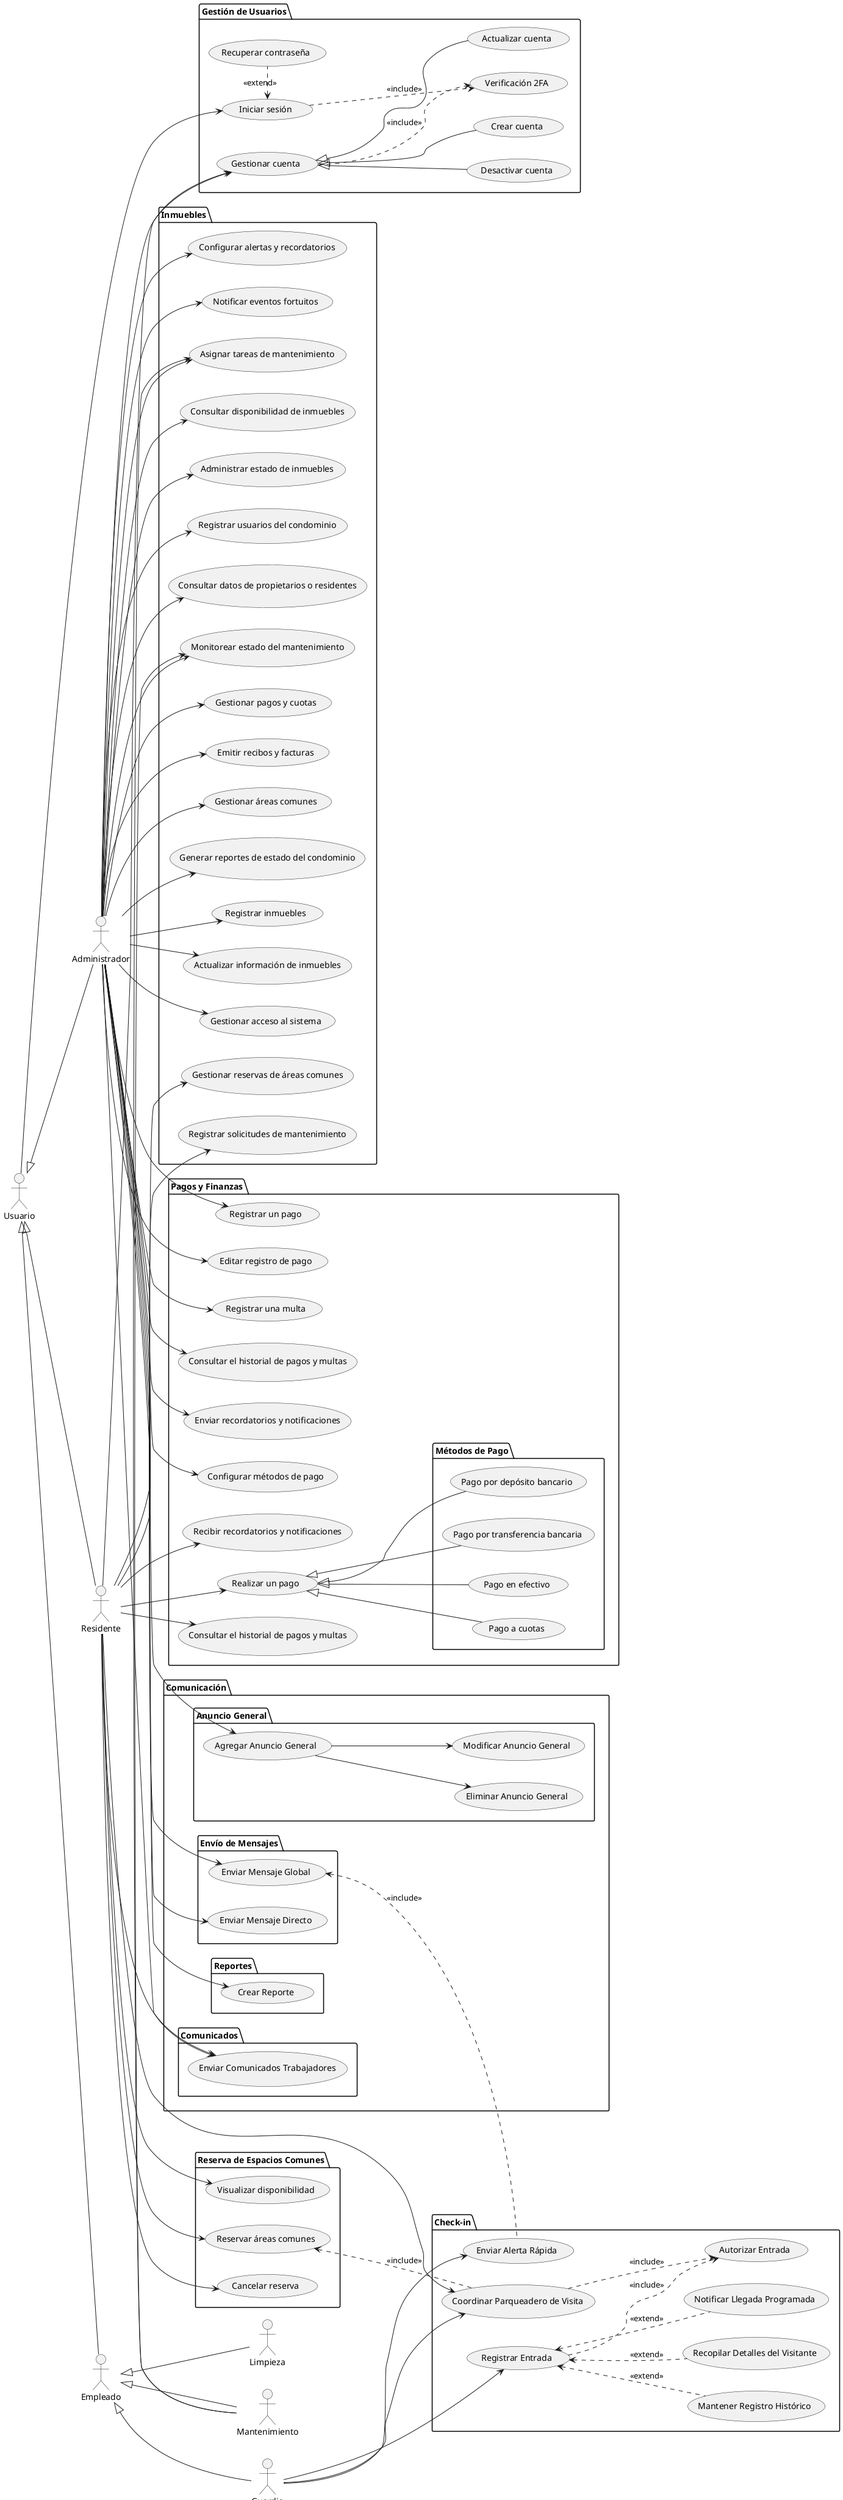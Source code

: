 @startuml
left to right direction

' Actores principales
actor "Administrador" as Admin
actor "Limpieza" as Limpieza
actor "Residente" as Departamento
actor "Mantenimiento" as Mantenimiento
actor "Empleado" as Empleado
actor "Usuario"
actor "Guardia" as Guardia

' Jerarquía de usuarios
Usuario <|-- Empleado
Usuario <|-- Admin
Usuario <|-- Departamento
Empleado <|-- Limpieza
Empleado <|-- Mantenimiento
Empleado <|-- Guardia

' Gestión de pagos y multas
package "Pagos y Finanzas"{



usecase "Realizar un pago" as UC1
package "Métodos de Pago" {
usecase "Pago en efectivo" as UC1_1
usecase "Pago por transferencia bancaria" as UC1_2
usecase "Pago por depósito bancario" as UC1_3
usecase "Pago a cuotas" as UC1_4
}
usecase "Consultar el historial de pagos y multas" as UC2
usecase "Recibir recordatorios y notificaciones" as UC3


usecase "Registrar un pago" as UC4
usecase "Editar registro de pago" as UC4_5
usecase "Registrar una multa" as UC5
usecase "Consultar el historial de pagos y multas" as UC6
usecase "Enviar recordatorios y notificaciones" as UC7
usecase "Configurar métodos de pago" as UC8
}


Departamento --> UC1
UC1 <|-- UC1_1
UC1 <|-- UC1_2
UC1 <|-- UC1_3
UC1 <|-- UC1_4


Departamento --> UC2
Departamento --> UC3

Admin --> UC4
Admin--> UC4_5
Admin --> UC5

Admin --> UC6
Admin --> UC7
Admin --> UC8

' Gestión de usuarios y administradores
package "Gestión de Usuarios" {
    usecase "Iniciar sesión" as IniciarSesion
    usecase "Verificación 2FA" as Verificacion2FA
    usecase "Recuperar contraseña" as RecuperarContraseña
    usecase "Gestionar cuenta" as GestionarCuenta
    usecase "Crear cuenta" as CrearCuenta
    usecase "Actualizar cuenta" as ActualizarCuenta
    usecase "Desactivar cuenta" as DesactivarCuenta
}

Admin --> GestionarCuenta
Usuario --> IniciarSesion
Departamento --> GestionarCuenta

GestionarCuenta <|-- CrearCuenta
GestionarCuenta <|-- ActualizarCuenta
GestionarCuenta <|-- DesactivarCuenta
GestionarCuenta ..> Verificacion2FA : <<include>>
IniciarSesion ..> Verificacion2FA : <<include>>
IniciarSesion <. RecuperarContraseña : <<extend>>

' Check-in
package "Check-in" {
    usecase "Registrar Entrada" as RegistrarEntrada
    usecase "Recopilar Detalles del Visitante" as RecopilarDetalles
    usecase "Notificar Llegada Programada" as NotificarLlegada
    usecase "Mantener Registro Histórico" as MantenerRegistro
    usecase "Enviar Alerta Rápida" as EnviarAlerta
    usecase "Coordinar Parqueadero de Visita" as CoordinarParqueadero
    usecase "Autorizar Entrada" as AutorizarEntrada
}

RegistrarEntrada <.. RecopilarDetalles : <<extend>>
RegistrarEntrada <.. NotificarLlegada : <<extend>>
RegistrarEntrada <.. MantenerRegistro : <<extend>>
RegistrarEntrada ..> AutorizarEntrada : <<include>>

CoordinarParqueadero ..> AutorizarEntrada : <<include>>

Guardia --> RegistrarEntrada
Guardia --> EnviarAlerta
Guardia --> CoordinarParqueadero

Departamento --> CoordinarParqueadero

' Reservas de Espacios Comunes
package "Reserva de Espacios Comunes" {
    usecase "Visualizar disponibilidad" as VisualizarDisp
    usecase "Reservar áreas comunes" as ReservarAC
    usecase "Cancelar reserva" as CancelReserva
}

Departamento --> VisualizarDisp
Departamento --> ReservarAC
Departamento --> CancelReserva
ReservarAC <.. CoordinarParqueadero : <<include>>

' Comunicación
package "Comunicación" {
    package "Envío de Mensajes" {
        usecase "Enviar Mensaje Global" as MensajeGlobal
        usecase "Enviar Mensaje Directo" as MensajeDirecto
    }
    package "Comunicados" {
        usecase "Enviar Comunicados Trabajadores" as ComunicadoTrabajadores
    }
    package "Anuncio General" {
        usecase "Modificar Anuncio General" as ModAnuncioGeneral
        usecase "Eliminar Anuncio General" as DelAnuncioGeneral
        usecase "Agregar Anuncio General" as AddAnuncioGeneral
    }
    package "Reportes" {
        usecase "Crear Reporte" as CreaReporte
    }
}
package Inmuebles{
usecase "Registrar inmuebles" as RegisterProperty
usecase "Actualizar información de inmuebles" as UpdateProperty
usecase "Consultar disponibilidad de inmuebles" as CheckAvailability
usecase "Administrar estado de inmuebles" as ManageStatus
usecase "Gestionar áreas comunes" as ManageCommonAreas
usecase "Gestionar reservas de áreas comunes" as ManageReservations
usecase "Registrar usuarios del condominio" as RegisterUsers
usecase "Consultar datos de propietarios o residentes" as ViewUsers
usecase "Gestionar acceso al sistema" as ManageAccess
usecase "Registrar solicitudes de mantenimiento" as MaintenanceRequest
usecase "Asignar tareas de mantenimiento" as AssignTasks
usecase "Monitorear estado del mantenimiento" as MonitorMaintenance
usecase "Configurar alertas y recordatorios" as ConfigureAlerts
usecase "Notificar eventos fortuitos" as NotifyEvents
usecase "Generar reportes de estado del condominio" as GenerateReports
usecase "Gestionar pagos y cuotas" as ManagePayments
usecase "Emitir recibos y facturas" as GenerateReceipts

Admin -r-> RegisterProperty
Admin -r-> UpdateProperty
Admin -d-> CheckAvailability
Admin -d-> ManageStatus
Admin -l-> ManageCommonAreas
Admin -d-> RegisterUsers
Admin -d-> ViewUsers
Admin -r-> ManageAccess
Admin -d-> AssignTasks
Admin -d-> MonitorMaintenance
Admin -r-> ConfigureAlerts
Admin -r-> NotifyEvents
Admin -l-> GenerateReports
Admin -d-> ManagePayments
Admin -d-> GenerateReceipts

Departamento -l-> MaintenanceRequest
Departamento -r-> ManageReservations

Mantenimiento -u-> AssignTasks
Mantenimiento -d-> MonitorMaintenance
}



Admin --> ComunicadoTrabajadores
Admin --> MensajeGlobal
Admin --> MensajeDirecto

AddAnuncioGeneral --> ModAnuncioGeneral
AddAnuncioGeneral --> DelAnuncioGeneral
Admin --> AddAnuncioGeneral

Departamento --> ComunicadoTrabajadores
Admin --> CreaReporte

MensajeGlobal <.. EnviarAlerta : <<include>>
@enduml
